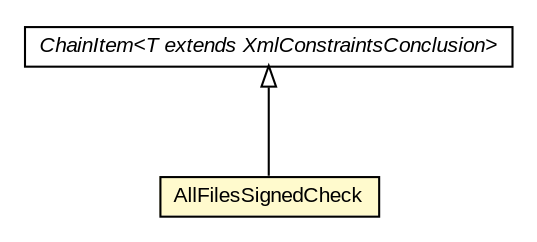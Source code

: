 #!/usr/local/bin/dot
#
# Class diagram 
# Generated by UMLGraph version R5_6-24-gf6e263 (http://www.umlgraph.org/)
#

digraph G {
	edge [fontname="arial",fontsize=10,labelfontname="arial",labelfontsize=10];
	node [fontname="arial",fontsize=10,shape=plaintext];
	nodesep=0.25;
	ranksep=0.5;
	// eu.europa.esig.dss.validation.process.ChainItem<T extends eu.europa.esig.dss.jaxb.detailedreport.XmlConstraintsConclusion>
	c169775 [label=<<table title="eu.europa.esig.dss.validation.process.ChainItem" border="0" cellborder="1" cellspacing="0" cellpadding="2" port="p" href="../../../ChainItem.html">
		<tr><td><table border="0" cellspacing="0" cellpadding="1">
<tr><td align="center" balign="center"><font face="arial italic"> ChainItem&lt;T extends XmlConstraintsConclusion&gt; </font></td></tr>
		</table></td></tr>
		</table>>, URL="../../../ChainItem.html", fontname="arial", fontcolor="black", fontsize=10.0];
	// eu.europa.esig.dss.validation.process.bbb.cv.checks.AllFilesSignedCheck
	c169785 [label=<<table title="eu.europa.esig.dss.validation.process.bbb.cv.checks.AllFilesSignedCheck" border="0" cellborder="1" cellspacing="0" cellpadding="2" port="p" bgcolor="lemonChiffon" href="./AllFilesSignedCheck.html">
		<tr><td><table border="0" cellspacing="0" cellpadding="1">
<tr><td align="center" balign="center"> AllFilesSignedCheck </td></tr>
		</table></td></tr>
		</table>>, URL="./AllFilesSignedCheck.html", fontname="arial", fontcolor="black", fontsize=10.0];
	//eu.europa.esig.dss.validation.process.bbb.cv.checks.AllFilesSignedCheck extends eu.europa.esig.dss.validation.process.ChainItem<eu.europa.esig.dss.jaxb.detailedreport.XmlCV>
	c169775:p -> c169785:p [dir=back,arrowtail=empty];
}

